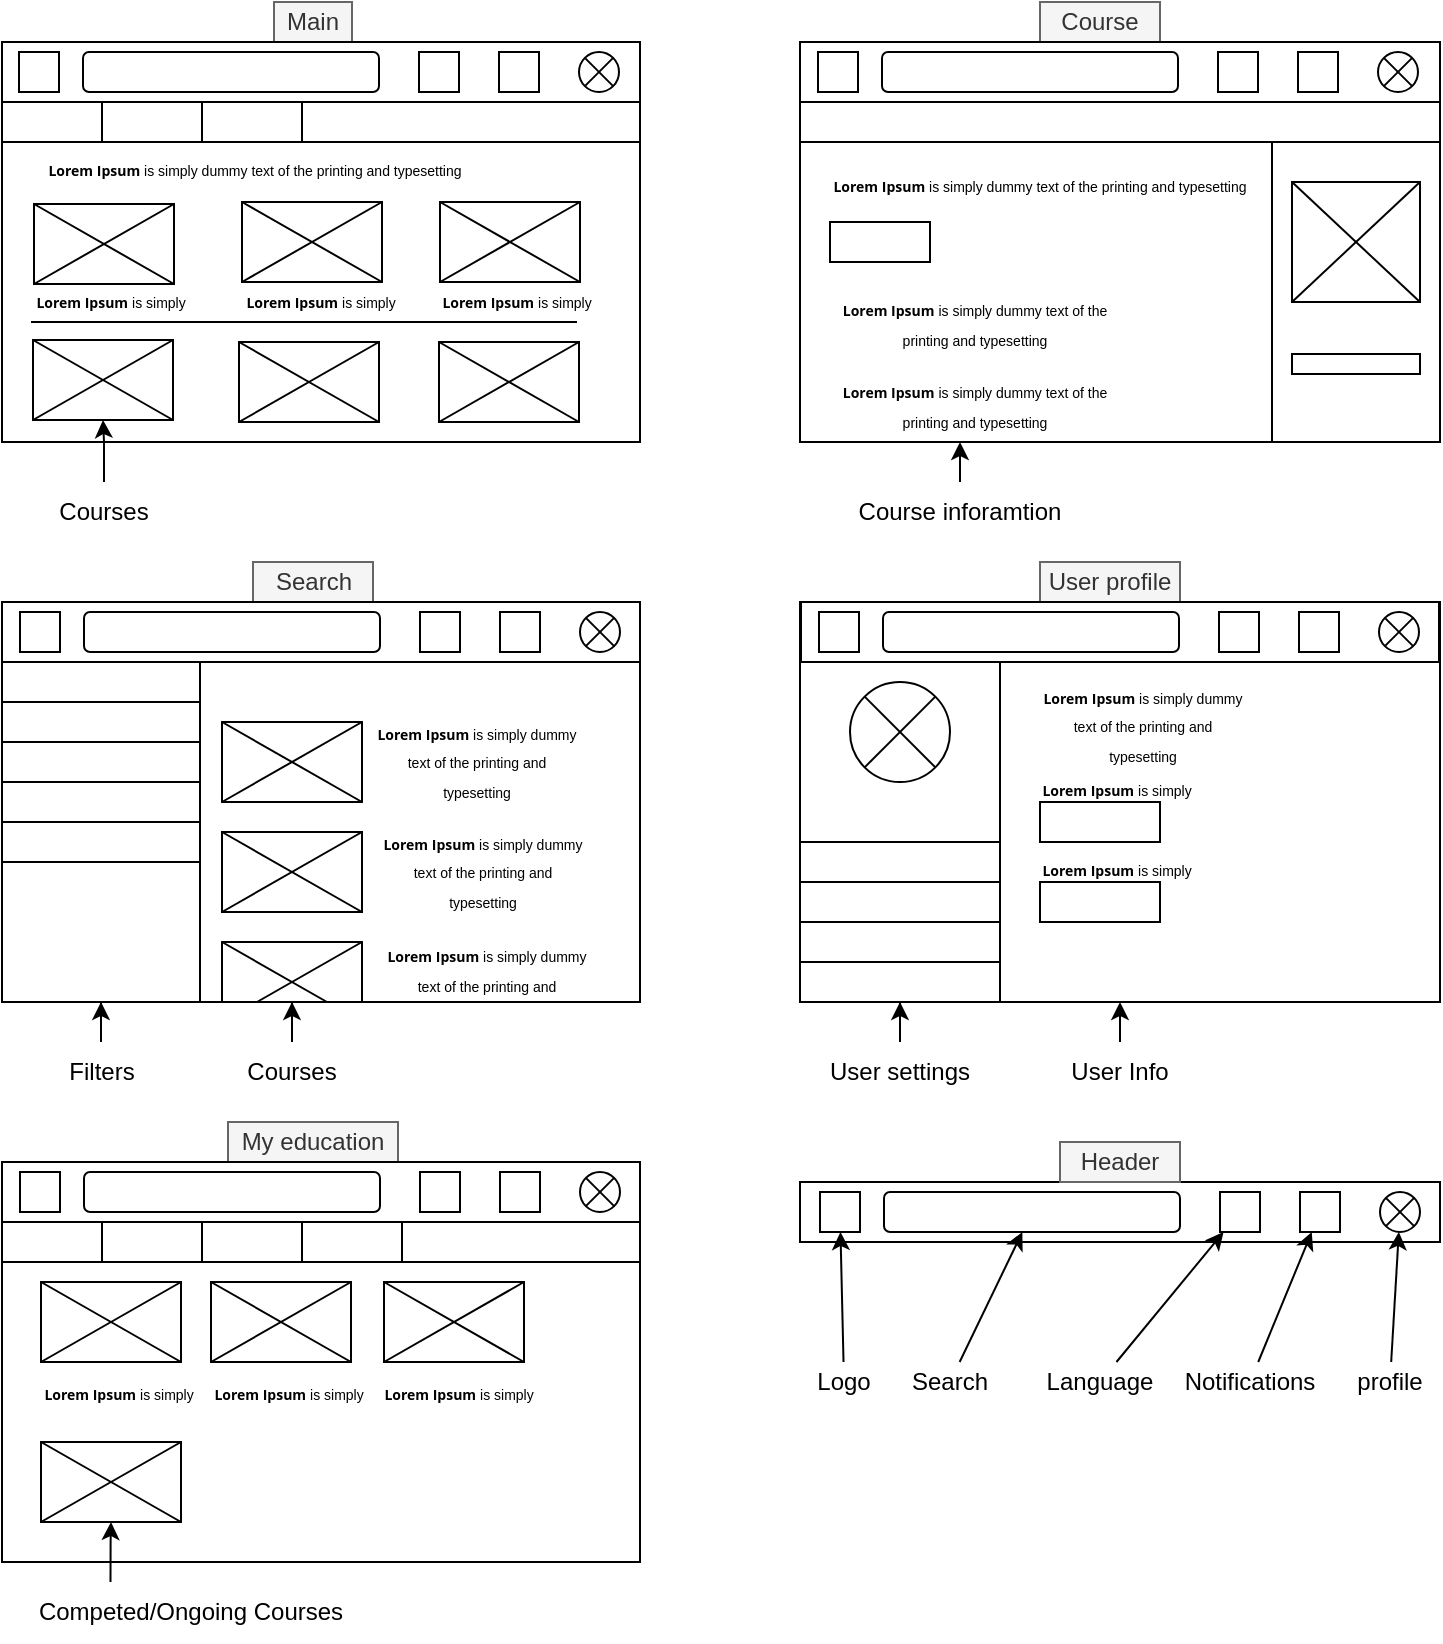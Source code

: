 <mxfile version="23.1.6" type="device">
  <diagram name="Страница — 1" id="CcfzWCn10rCv8w71ZSUx">
    <mxGraphModel dx="724" dy="366" grid="1" gridSize="10" guides="1" tooltips="1" connect="1" arrows="1" fold="1" page="1" pageScale="1" pageWidth="827" pageHeight="1169" math="0" shadow="0">
      <root>
        <mxCell id="0" />
        <mxCell id="1" parent="0" />
        <mxCell id="6pSqtr_-12MOgZffBn_E-2" value="" style="rounded=0;whiteSpace=wrap;html=1;" parent="1" vertex="1">
          <mxGeometry x="41" y="40" width="319" height="200" as="geometry" />
        </mxCell>
        <mxCell id="6pSqtr_-12MOgZffBn_E-4" value="Main" style="text;html=1;align=center;verticalAlign=middle;whiteSpace=wrap;rounded=0;fillColor=#f5f5f5;fontColor=#333333;strokeColor=#666666;" parent="1" vertex="1">
          <mxGeometry x="177" y="20" width="39" height="20" as="geometry" />
        </mxCell>
        <mxCell id="6pSqtr_-12MOgZffBn_E-6" value="" style="rounded=0;whiteSpace=wrap;html=1;" parent="1" vertex="1">
          <mxGeometry x="41" y="70" width="319" height="20" as="geometry" />
        </mxCell>
        <mxCell id="6pSqtr_-12MOgZffBn_E-7" value="" style="rounded=0;whiteSpace=wrap;html=1;" parent="1" vertex="1">
          <mxGeometry x="57" y="121" width="70" height="40" as="geometry" />
        </mxCell>
        <mxCell id="6pSqtr_-12MOgZffBn_E-15" value="" style="endArrow=none;html=1;rounded=0;" parent="1" edge="1">
          <mxGeometry width="50" height="50" relative="1" as="geometry">
            <mxPoint x="55.5" y="180" as="sourcePoint" />
            <mxPoint x="328.5" y="180" as="targetPoint" />
          </mxGeometry>
        </mxCell>
        <mxCell id="6pSqtr_-12MOgZffBn_E-19" value="" style="rounded=0;whiteSpace=wrap;html=1;" parent="1" vertex="1">
          <mxGeometry x="440" y="40" width="320" height="200" as="geometry" />
        </mxCell>
        <mxCell id="6pSqtr_-12MOgZffBn_E-21" value="Course" style="text;html=1;align=center;verticalAlign=middle;whiteSpace=wrap;rounded=0;fillColor=#f5f5f5;fontColor=#333333;strokeColor=#666666;" parent="1" vertex="1">
          <mxGeometry x="560" y="20" width="60" height="20" as="geometry" />
        </mxCell>
        <mxCell id="6pSqtr_-12MOgZffBn_E-22" value="" style="rounded=0;whiteSpace=wrap;html=1;" parent="1" vertex="1">
          <mxGeometry x="440" y="70" width="320" height="20" as="geometry" />
        </mxCell>
        <mxCell id="6pSqtr_-12MOgZffBn_E-28" value="" style="rounded=0;whiteSpace=wrap;html=1;" parent="1" vertex="1">
          <mxGeometry x="676" y="90" width="84" height="150" as="geometry" />
        </mxCell>
        <mxCell id="6pSqtr_-12MOgZffBn_E-32" value="" style="rounded=0;whiteSpace=wrap;html=1;" parent="1" vertex="1">
          <mxGeometry x="686" y="110" width="64" height="60" as="geometry" />
        </mxCell>
        <mxCell id="6pSqtr_-12MOgZffBn_E-33" value="" style="rounded=0;whiteSpace=wrap;html=1;" parent="1" vertex="1">
          <mxGeometry x="686" y="196" width="64" height="10" as="geometry" />
        </mxCell>
        <mxCell id="6pSqtr_-12MOgZffBn_E-37" value="" style="rounded=0;whiteSpace=wrap;html=1;" parent="1" vertex="1">
          <mxGeometry x="455" y="130" width="50" height="20" as="geometry" />
        </mxCell>
        <mxCell id="6pSqtr_-12MOgZffBn_E-39" value="" style="rounded=0;whiteSpace=wrap;html=1;" parent="1" vertex="1">
          <mxGeometry x="41" y="320" width="319" height="200" as="geometry" />
        </mxCell>
        <mxCell id="6pSqtr_-12MOgZffBn_E-41" value="Search" style="text;html=1;align=center;verticalAlign=middle;whiteSpace=wrap;rounded=0;fillColor=#f5f5f5;fontColor=#333333;strokeColor=#666666;" parent="1" vertex="1">
          <mxGeometry x="166.5" y="300" width="60" height="20" as="geometry" />
        </mxCell>
        <mxCell id="6pSqtr_-12MOgZffBn_E-51" value="" style="rounded=0;whiteSpace=wrap;html=1;" parent="1" vertex="1">
          <mxGeometry x="41" y="350" width="99" height="170" as="geometry" />
        </mxCell>
        <mxCell id="6pSqtr_-12MOgZffBn_E-58" value="" style="rounded=0;whiteSpace=wrap;html=1;" parent="1" vertex="1">
          <mxGeometry x="41" y="350" width="99" height="20" as="geometry" />
        </mxCell>
        <mxCell id="6pSqtr_-12MOgZffBn_E-59" value="" style="rounded=0;whiteSpace=wrap;html=1;" parent="1" vertex="1">
          <mxGeometry x="41" y="370" width="99" height="20" as="geometry" />
        </mxCell>
        <mxCell id="6pSqtr_-12MOgZffBn_E-60" value="" style="rounded=0;whiteSpace=wrap;html=1;" parent="1" vertex="1">
          <mxGeometry x="41" y="430" width="99" height="20" as="geometry" />
        </mxCell>
        <mxCell id="6pSqtr_-12MOgZffBn_E-61" value="" style="rounded=0;whiteSpace=wrap;html=1;" parent="1" vertex="1">
          <mxGeometry x="41" y="390" width="99" height="20" as="geometry" />
        </mxCell>
        <mxCell id="6pSqtr_-12MOgZffBn_E-62" value="" style="rounded=0;whiteSpace=wrap;html=1;" parent="1" vertex="1">
          <mxGeometry x="41" y="410" width="99" height="20" as="geometry" />
        </mxCell>
        <mxCell id="6pSqtr_-12MOgZffBn_E-63" value="" style="rounded=0;whiteSpace=wrap;html=1;" parent="1" vertex="1">
          <mxGeometry x="440" y="320" width="320" height="200" as="geometry" />
        </mxCell>
        <mxCell id="6pSqtr_-12MOgZffBn_E-65" value="User profile" style="text;html=1;align=center;verticalAlign=middle;whiteSpace=wrap;rounded=0;fillColor=#f5f5f5;fontColor=#333333;strokeColor=#666666;" parent="1" vertex="1">
          <mxGeometry x="560" y="300" width="70" height="20" as="geometry" />
        </mxCell>
        <mxCell id="6pSqtr_-12MOgZffBn_E-69" value="" style="rounded=0;whiteSpace=wrap;html=1;" parent="1" vertex="1">
          <mxGeometry x="440" y="350" width="100" height="170" as="geometry" />
        </mxCell>
        <mxCell id="6pSqtr_-12MOgZffBn_E-79" value="" style="ellipse;whiteSpace=wrap;html=1;aspect=fixed;" parent="1" vertex="1">
          <mxGeometry x="465" y="360" width="50" height="50" as="geometry" />
        </mxCell>
        <mxCell id="6pSqtr_-12MOgZffBn_E-82" value="" style="rounded=0;whiteSpace=wrap;html=1;" parent="1" vertex="1">
          <mxGeometry x="440" y="460" width="100" height="20" as="geometry" />
        </mxCell>
        <mxCell id="6pSqtr_-12MOgZffBn_E-83" value="" style="rounded=0;whiteSpace=wrap;html=1;" parent="1" vertex="1">
          <mxGeometry x="440" y="440" width="100" height="20" as="geometry" />
        </mxCell>
        <mxCell id="6pSqtr_-12MOgZffBn_E-84" value="" style="rounded=0;whiteSpace=wrap;html=1;" parent="1" vertex="1">
          <mxGeometry x="560" y="420" width="60" height="20" as="geometry" />
        </mxCell>
        <mxCell id="6pSqtr_-12MOgZffBn_E-85" value="" style="rounded=0;whiteSpace=wrap;html=1;" parent="1" vertex="1">
          <mxGeometry x="560" y="460" width="60" height="20" as="geometry" />
        </mxCell>
        <mxCell id="6pSqtr_-12MOgZffBn_E-87" value="" style="rounded=0;whiteSpace=wrap;html=1;" parent="1" vertex="1">
          <mxGeometry x="41" y="600" width="319" height="200" as="geometry" />
        </mxCell>
        <mxCell id="6pSqtr_-12MOgZffBn_E-89" value="My education" style="text;html=1;align=center;verticalAlign=middle;whiteSpace=wrap;rounded=0;fillColor=#f5f5f5;fontColor=#333333;strokeColor=#666666;" parent="1" vertex="1">
          <mxGeometry x="154" y="580" width="85" height="20" as="geometry" />
        </mxCell>
        <mxCell id="6pSqtr_-12MOgZffBn_E-90" value="" style="rounded=0;whiteSpace=wrap;html=1;" parent="1" vertex="1">
          <mxGeometry x="41" y="630" width="319" height="20" as="geometry" />
        </mxCell>
        <mxCell id="6pSqtr_-12MOgZffBn_E-98" value="" style="rounded=0;whiteSpace=wrap;html=1;" parent="1" vertex="1">
          <mxGeometry x="41" y="630" width="50" height="20" as="geometry" />
        </mxCell>
        <mxCell id="6pSqtr_-12MOgZffBn_E-103" value="" style="rounded=0;whiteSpace=wrap;html=1;" parent="1" vertex="1">
          <mxGeometry x="91" y="630" width="50" height="20" as="geometry" />
        </mxCell>
        <mxCell id="6pSqtr_-12MOgZffBn_E-105" value="" style="rounded=0;whiteSpace=wrap;html=1;" parent="1" vertex="1">
          <mxGeometry x="141" y="630" width="50" height="20" as="geometry" />
        </mxCell>
        <mxCell id="6pSqtr_-12MOgZffBn_E-106" value="" style="rounded=0;whiteSpace=wrap;html=1;" parent="1" vertex="1">
          <mxGeometry x="191" y="630" width="50" height="20" as="geometry" />
        </mxCell>
        <mxCell id="6pSqtr_-12MOgZffBn_E-113" value="" style="rounded=0;whiteSpace=wrap;html=1;" parent="1" vertex="1">
          <mxGeometry x="440" y="610" width="320" height="30" as="geometry" />
        </mxCell>
        <mxCell id="6pSqtr_-12MOgZffBn_E-114" value="" style="ellipse;whiteSpace=wrap;html=1;aspect=fixed;" parent="1" vertex="1">
          <mxGeometry x="730" y="615" width="20" height="20" as="geometry" />
        </mxCell>
        <mxCell id="6pSqtr_-12MOgZffBn_E-115" value="" style="rounded=1;whiteSpace=wrap;html=1;" parent="1" vertex="1">
          <mxGeometry x="482" y="615" width="148" height="20" as="geometry" />
        </mxCell>
        <mxCell id="6pSqtr_-12MOgZffBn_E-116" value="Header" style="text;html=1;align=center;verticalAlign=middle;whiteSpace=wrap;rounded=0;fillColor=#f5f5f5;fontColor=#333333;strokeColor=#666666;" parent="1" vertex="1">
          <mxGeometry x="570" y="590" width="60" height="20" as="geometry" />
        </mxCell>
        <mxCell id="6pSqtr_-12MOgZffBn_E-117" value="" style="rounded=0;whiteSpace=wrap;html=1;" parent="1" vertex="1">
          <mxGeometry x="450" y="615" width="20" height="20" as="geometry" />
        </mxCell>
        <mxCell id="6pSqtr_-12MOgZffBn_E-119" value="" style="rounded=0;whiteSpace=wrap;html=1;" parent="1" vertex="1">
          <mxGeometry x="650" y="615" width="20" height="20" as="geometry" />
        </mxCell>
        <mxCell id="6pSqtr_-12MOgZffBn_E-120" value="" style="rounded=0;whiteSpace=wrap;html=1;" parent="1" vertex="1">
          <mxGeometry x="690" y="615" width="20" height="20" as="geometry" />
        </mxCell>
        <mxCell id="6pSqtr_-12MOgZffBn_E-121" value="Logo" style="text;html=1;align=center;verticalAlign=middle;whiteSpace=wrap;rounded=0;" parent="1" vertex="1">
          <mxGeometry x="442" y="700" width="40" height="20" as="geometry" />
        </mxCell>
        <mxCell id="6pSqtr_-12MOgZffBn_E-122" value="Search" style="text;html=1;align=center;verticalAlign=middle;whiteSpace=wrap;rounded=0;" parent="1" vertex="1">
          <mxGeometry x="490" y="700" width="50" height="20" as="geometry" />
        </mxCell>
        <mxCell id="6pSqtr_-12MOgZffBn_E-123" value="Language" style="text;html=1;align=center;verticalAlign=middle;whiteSpace=wrap;rounded=0;" parent="1" vertex="1">
          <mxGeometry x="555" y="700" width="70" height="20" as="geometry" />
        </mxCell>
        <mxCell id="6pSqtr_-12MOgZffBn_E-124" value="Notifications" style="text;html=1;align=center;verticalAlign=middle;whiteSpace=wrap;rounded=0;" parent="1" vertex="1">
          <mxGeometry x="630" y="700" width="70" height="20" as="geometry" />
        </mxCell>
        <mxCell id="6pSqtr_-12MOgZffBn_E-125" value="profile" style="text;html=1;align=center;verticalAlign=middle;whiteSpace=wrap;rounded=0;" parent="1" vertex="1">
          <mxGeometry x="710" y="700" width="50" height="20" as="geometry" />
        </mxCell>
        <mxCell id="6pSqtr_-12MOgZffBn_E-126" value="" style="endArrow=classic;html=1;rounded=0;" parent="1" source="6pSqtr_-12MOgZffBn_E-121" target="6pSqtr_-12MOgZffBn_E-117" edge="1">
          <mxGeometry width="50" height="50" relative="1" as="geometry">
            <mxPoint x="530" y="640" as="sourcePoint" />
            <mxPoint x="580" y="590" as="targetPoint" />
          </mxGeometry>
        </mxCell>
        <mxCell id="6pSqtr_-12MOgZffBn_E-127" value="" style="endArrow=classic;html=1;rounded=0;" parent="1" source="6pSqtr_-12MOgZffBn_E-122" target="6pSqtr_-12MOgZffBn_E-115" edge="1">
          <mxGeometry width="50" height="50" relative="1" as="geometry">
            <mxPoint x="479" y="710" as="sourcePoint" />
            <mxPoint x="476" y="645" as="targetPoint" />
          </mxGeometry>
        </mxCell>
        <mxCell id="6pSqtr_-12MOgZffBn_E-128" value="" style="endArrow=classic;html=1;rounded=0;" parent="1" source="6pSqtr_-12MOgZffBn_E-123" target="6pSqtr_-12MOgZffBn_E-119" edge="1">
          <mxGeometry width="50" height="50" relative="1" as="geometry">
            <mxPoint x="489" y="720" as="sourcePoint" />
            <mxPoint x="486" y="655" as="targetPoint" />
          </mxGeometry>
        </mxCell>
        <mxCell id="6pSqtr_-12MOgZffBn_E-129" value="" style="endArrow=classic;html=1;rounded=0;" parent="1" source="6pSqtr_-12MOgZffBn_E-124" target="6pSqtr_-12MOgZffBn_E-120" edge="1">
          <mxGeometry width="50" height="50" relative="1" as="geometry">
            <mxPoint x="499" y="730" as="sourcePoint" />
            <mxPoint x="496" y="665" as="targetPoint" />
          </mxGeometry>
        </mxCell>
        <mxCell id="6pSqtr_-12MOgZffBn_E-130" value="" style="endArrow=classic;html=1;rounded=0;" parent="1" source="6pSqtr_-12MOgZffBn_E-125" target="6pSqtr_-12MOgZffBn_E-114" edge="1">
          <mxGeometry width="50" height="50" relative="1" as="geometry">
            <mxPoint x="509" y="740" as="sourcePoint" />
            <mxPoint x="506" y="675" as="targetPoint" />
          </mxGeometry>
        </mxCell>
        <mxCell id="2qKuB1n0ROQo_fNkdEwh-20" value="&lt;font style=&quot;font-size: 7px;&quot;&gt;&lt;strong style=&quot;margin: 0px; padding: 0px; font-family: &amp;quot;Open Sans&amp;quot;, Arial, sans-serif; text-align: justify; background-color: rgb(255, 255, 255);&quot;&gt;Lorem Ipsum&lt;/strong&gt;&amp;nbsp;is simply dummy text of the printing and typesetting&lt;/font&gt;" style="text;html=1;align=center;verticalAlign=middle;whiteSpace=wrap;rounded=0;" parent="1" vertex="1">
          <mxGeometry x="55.5" y="95" width="223" height="15" as="geometry" />
        </mxCell>
        <mxCell id="2qKuB1n0ROQo_fNkdEwh-21" value="" style="rounded=0;whiteSpace=wrap;html=1;" parent="1" vertex="1">
          <mxGeometry x="41" y="70" width="50" height="20" as="geometry" />
        </mxCell>
        <mxCell id="2qKuB1n0ROQo_fNkdEwh-22" value="" style="rounded=0;whiteSpace=wrap;html=1;" parent="1" vertex="1">
          <mxGeometry x="91" y="70" width="50" height="20" as="geometry" />
        </mxCell>
        <mxCell id="2qKuB1n0ROQo_fNkdEwh-23" value="" style="rounded=0;whiteSpace=wrap;html=1;" parent="1" vertex="1">
          <mxGeometry x="141" y="70" width="50" height="20" as="geometry" />
        </mxCell>
        <mxCell id="2qKuB1n0ROQo_fNkdEwh-24" value="" style="endArrow=none;html=1;rounded=0;exitX=0;exitY=0;exitDx=0;exitDy=0;entryX=1;entryY=1;entryDx=0;entryDy=0;" parent="1" source="6pSqtr_-12MOgZffBn_E-7" target="6pSqtr_-12MOgZffBn_E-7" edge="1">
          <mxGeometry width="50" height="50" relative="1" as="geometry">
            <mxPoint x="300" y="250" as="sourcePoint" />
            <mxPoint x="350" y="200" as="targetPoint" />
          </mxGeometry>
        </mxCell>
        <mxCell id="2qKuB1n0ROQo_fNkdEwh-25" value="" style="endArrow=none;html=1;rounded=0;exitX=0;exitY=1;exitDx=0;exitDy=0;entryX=1;entryY=0;entryDx=0;entryDy=0;" parent="1" source="6pSqtr_-12MOgZffBn_E-7" target="6pSqtr_-12MOgZffBn_E-7" edge="1">
          <mxGeometry width="50" height="50" relative="1" as="geometry">
            <mxPoint x="300" y="250" as="sourcePoint" />
            <mxPoint x="350" y="200" as="targetPoint" />
          </mxGeometry>
        </mxCell>
        <mxCell id="2qKuB1n0ROQo_fNkdEwh-29" value="" style="rounded=0;whiteSpace=wrap;html=1;" parent="1" vertex="1">
          <mxGeometry x="161" y="120" width="70" height="40" as="geometry" />
        </mxCell>
        <mxCell id="2qKuB1n0ROQo_fNkdEwh-30" value="" style="endArrow=none;html=1;rounded=0;exitX=0;exitY=0;exitDx=0;exitDy=0;entryX=1;entryY=1;entryDx=0;entryDy=0;" parent="1" source="2qKuB1n0ROQo_fNkdEwh-29" target="2qKuB1n0ROQo_fNkdEwh-29" edge="1">
          <mxGeometry width="50" height="50" relative="1" as="geometry">
            <mxPoint x="404" y="249" as="sourcePoint" />
            <mxPoint x="454" y="199" as="targetPoint" />
          </mxGeometry>
        </mxCell>
        <mxCell id="2qKuB1n0ROQo_fNkdEwh-31" value="" style="endArrow=none;html=1;rounded=0;exitX=0;exitY=1;exitDx=0;exitDy=0;entryX=1;entryY=0;entryDx=0;entryDy=0;" parent="1" source="2qKuB1n0ROQo_fNkdEwh-29" target="2qKuB1n0ROQo_fNkdEwh-29" edge="1">
          <mxGeometry width="50" height="50" relative="1" as="geometry">
            <mxPoint x="404" y="249" as="sourcePoint" />
            <mxPoint x="454" y="199" as="targetPoint" />
          </mxGeometry>
        </mxCell>
        <mxCell id="2qKuB1n0ROQo_fNkdEwh-32" value="" style="rounded=0;whiteSpace=wrap;html=1;" parent="1" vertex="1">
          <mxGeometry x="260" y="120" width="70" height="40" as="geometry" />
        </mxCell>
        <mxCell id="2qKuB1n0ROQo_fNkdEwh-33" value="" style="endArrow=none;html=1;rounded=0;exitX=0;exitY=0;exitDx=0;exitDy=0;entryX=1;entryY=1;entryDx=0;entryDy=0;" parent="1" source="2qKuB1n0ROQo_fNkdEwh-32" target="2qKuB1n0ROQo_fNkdEwh-32" edge="1">
          <mxGeometry width="50" height="50" relative="1" as="geometry">
            <mxPoint x="503" y="249" as="sourcePoint" />
            <mxPoint x="553" y="199" as="targetPoint" />
          </mxGeometry>
        </mxCell>
        <mxCell id="2qKuB1n0ROQo_fNkdEwh-34" value="" style="endArrow=none;html=1;rounded=0;exitX=0;exitY=1;exitDx=0;exitDy=0;entryX=1;entryY=0;entryDx=0;entryDy=0;" parent="1" source="2qKuB1n0ROQo_fNkdEwh-32" target="2qKuB1n0ROQo_fNkdEwh-32" edge="1">
          <mxGeometry width="50" height="50" relative="1" as="geometry">
            <mxPoint x="503" y="249" as="sourcePoint" />
            <mxPoint x="553" y="199" as="targetPoint" />
          </mxGeometry>
        </mxCell>
        <mxCell id="2qKuB1n0ROQo_fNkdEwh-35" value="" style="rounded=0;whiteSpace=wrap;html=1;" parent="1" vertex="1">
          <mxGeometry x="159.5" y="190" width="70" height="40" as="geometry" />
        </mxCell>
        <mxCell id="2qKuB1n0ROQo_fNkdEwh-36" value="" style="endArrow=none;html=1;rounded=0;exitX=0;exitY=0;exitDx=0;exitDy=0;entryX=1;entryY=1;entryDx=0;entryDy=0;" parent="1" source="2qKuB1n0ROQo_fNkdEwh-35" target="2qKuB1n0ROQo_fNkdEwh-35" edge="1">
          <mxGeometry width="50" height="50" relative="1" as="geometry">
            <mxPoint x="402.5" y="319" as="sourcePoint" />
            <mxPoint x="452.5" y="269" as="targetPoint" />
          </mxGeometry>
        </mxCell>
        <mxCell id="2qKuB1n0ROQo_fNkdEwh-37" value="" style="endArrow=none;html=1;rounded=0;exitX=0;exitY=1;exitDx=0;exitDy=0;entryX=1;entryY=0;entryDx=0;entryDy=0;" parent="1" source="2qKuB1n0ROQo_fNkdEwh-35" target="2qKuB1n0ROQo_fNkdEwh-35" edge="1">
          <mxGeometry width="50" height="50" relative="1" as="geometry">
            <mxPoint x="402.5" y="319" as="sourcePoint" />
            <mxPoint x="452.5" y="269" as="targetPoint" />
          </mxGeometry>
        </mxCell>
        <mxCell id="2qKuB1n0ROQo_fNkdEwh-38" value="" style="rounded=0;whiteSpace=wrap;html=1;" parent="1" vertex="1">
          <mxGeometry x="259.5" y="190" width="70" height="40" as="geometry" />
        </mxCell>
        <mxCell id="2qKuB1n0ROQo_fNkdEwh-39" value="" style="endArrow=none;html=1;rounded=0;exitX=0;exitY=0;exitDx=0;exitDy=0;entryX=1;entryY=1;entryDx=0;entryDy=0;" parent="1" source="2qKuB1n0ROQo_fNkdEwh-38" target="2qKuB1n0ROQo_fNkdEwh-38" edge="1">
          <mxGeometry width="50" height="50" relative="1" as="geometry">
            <mxPoint x="502.5" y="319" as="sourcePoint" />
            <mxPoint x="552.5" y="269" as="targetPoint" />
          </mxGeometry>
        </mxCell>
        <mxCell id="2qKuB1n0ROQo_fNkdEwh-40" value="" style="endArrow=none;html=1;rounded=0;exitX=0;exitY=1;exitDx=0;exitDy=0;entryX=1;entryY=0;entryDx=0;entryDy=0;" parent="1" source="2qKuB1n0ROQo_fNkdEwh-38" target="2qKuB1n0ROQo_fNkdEwh-38" edge="1">
          <mxGeometry width="50" height="50" relative="1" as="geometry">
            <mxPoint x="502.5" y="319" as="sourcePoint" />
            <mxPoint x="552.5" y="269" as="targetPoint" />
          </mxGeometry>
        </mxCell>
        <mxCell id="2qKuB1n0ROQo_fNkdEwh-42" value="" style="rounded=0;whiteSpace=wrap;html=1;" parent="1" vertex="1">
          <mxGeometry x="56.5" y="189" width="70" height="40" as="geometry" />
        </mxCell>
        <mxCell id="2qKuB1n0ROQo_fNkdEwh-43" value="" style="endArrow=none;html=1;rounded=0;exitX=0;exitY=0;exitDx=0;exitDy=0;entryX=1;entryY=1;entryDx=0;entryDy=0;" parent="1" source="2qKuB1n0ROQo_fNkdEwh-42" target="2qKuB1n0ROQo_fNkdEwh-42" edge="1">
          <mxGeometry width="50" height="50" relative="1" as="geometry">
            <mxPoint x="299.5" y="318" as="sourcePoint" />
            <mxPoint x="349.5" y="268" as="targetPoint" />
          </mxGeometry>
        </mxCell>
        <mxCell id="2qKuB1n0ROQo_fNkdEwh-44" value="" style="endArrow=none;html=1;rounded=0;exitX=0;exitY=1;exitDx=0;exitDy=0;entryX=1;entryY=0;entryDx=0;entryDy=0;" parent="1" source="2qKuB1n0ROQo_fNkdEwh-42" target="2qKuB1n0ROQo_fNkdEwh-42" edge="1">
          <mxGeometry width="50" height="50" relative="1" as="geometry">
            <mxPoint x="299.5" y="318" as="sourcePoint" />
            <mxPoint x="349.5" y="268" as="targetPoint" />
          </mxGeometry>
        </mxCell>
        <mxCell id="2qKuB1n0ROQo_fNkdEwh-48" value="" style="rounded=0;whiteSpace=wrap;html=1;" parent="1" vertex="1">
          <mxGeometry x="41" y="320" width="319" height="30" as="geometry" />
        </mxCell>
        <mxCell id="2qKuB1n0ROQo_fNkdEwh-49" value="" style="ellipse;whiteSpace=wrap;html=1;aspect=fixed;" parent="1" vertex="1">
          <mxGeometry x="330" y="325" width="20" height="20" as="geometry" />
        </mxCell>
        <mxCell id="2qKuB1n0ROQo_fNkdEwh-50" value="" style="rounded=1;whiteSpace=wrap;html=1;" parent="1" vertex="1">
          <mxGeometry x="82" y="325" width="148" height="20" as="geometry" />
        </mxCell>
        <mxCell id="2qKuB1n0ROQo_fNkdEwh-51" value="" style="rounded=0;whiteSpace=wrap;html=1;" parent="1" vertex="1">
          <mxGeometry x="50" y="325" width="20" height="20" as="geometry" />
        </mxCell>
        <mxCell id="2qKuB1n0ROQo_fNkdEwh-52" value="" style="rounded=0;whiteSpace=wrap;html=1;" parent="1" vertex="1">
          <mxGeometry x="250" y="325" width="20" height="20" as="geometry" />
        </mxCell>
        <mxCell id="2qKuB1n0ROQo_fNkdEwh-53" value="" style="rounded=0;whiteSpace=wrap;html=1;" parent="1" vertex="1">
          <mxGeometry x="290" y="325" width="20" height="20" as="geometry" />
        </mxCell>
        <mxCell id="2qKuB1n0ROQo_fNkdEwh-79" style="edgeStyle=orthogonalEdgeStyle;rounded=0;orthogonalLoop=1;jettySize=auto;html=1;exitX=0.5;exitY=1;exitDx=0;exitDy=0;" parent="1" source="6pSqtr_-12MOgZffBn_E-82" target="6pSqtr_-12MOgZffBn_E-82" edge="1">
          <mxGeometry relative="1" as="geometry" />
        </mxCell>
        <mxCell id="2qKuB1n0ROQo_fNkdEwh-80" value="" style="rounded=0;whiteSpace=wrap;html=1;" parent="1" vertex="1">
          <mxGeometry x="440" y="480" width="100" height="20" as="geometry" />
        </mxCell>
        <mxCell id="2qKuB1n0ROQo_fNkdEwh-81" value="" style="rounded=0;whiteSpace=wrap;html=1;" parent="1" vertex="1">
          <mxGeometry x="440" y="500" width="100" height="20" as="geometry" />
        </mxCell>
        <mxCell id="2qKuB1n0ROQo_fNkdEwh-82" value="" style="endArrow=none;html=1;rounded=0;entryX=0;entryY=0;entryDx=0;entryDy=0;exitX=1;exitY=1;exitDx=0;exitDy=0;" parent="1" source="6pSqtr_-12MOgZffBn_E-32" target="6pSqtr_-12MOgZffBn_E-32" edge="1">
          <mxGeometry width="50" height="50" relative="1" as="geometry">
            <mxPoint x="320" y="280" as="sourcePoint" />
            <mxPoint x="370" y="230" as="targetPoint" />
          </mxGeometry>
        </mxCell>
        <mxCell id="2qKuB1n0ROQo_fNkdEwh-83" value="" style="endArrow=none;html=1;rounded=0;entryX=1;entryY=0;entryDx=0;entryDy=0;exitX=0;exitY=1;exitDx=0;exitDy=0;" parent="1" source="6pSqtr_-12MOgZffBn_E-32" target="6pSqtr_-12MOgZffBn_E-32" edge="1">
          <mxGeometry width="50" height="50" relative="1" as="geometry">
            <mxPoint x="320" y="280" as="sourcePoint" />
            <mxPoint x="370" y="230" as="targetPoint" />
          </mxGeometry>
        </mxCell>
        <mxCell id="2qKuB1n0ROQo_fNkdEwh-85" value="" style="rounded=0;whiteSpace=wrap;html=1;" parent="1" vertex="1">
          <mxGeometry x="151" y="380" width="70" height="40" as="geometry" />
        </mxCell>
        <mxCell id="2qKuB1n0ROQo_fNkdEwh-86" value="" style="endArrow=none;html=1;rounded=0;exitX=0;exitY=0;exitDx=0;exitDy=0;entryX=1;entryY=1;entryDx=0;entryDy=0;" parent="1" source="2qKuB1n0ROQo_fNkdEwh-85" target="2qKuB1n0ROQo_fNkdEwh-85" edge="1">
          <mxGeometry width="50" height="50" relative="1" as="geometry">
            <mxPoint x="394" y="564" as="sourcePoint" />
            <mxPoint x="444" y="514" as="targetPoint" />
          </mxGeometry>
        </mxCell>
        <mxCell id="2qKuB1n0ROQo_fNkdEwh-87" value="" style="endArrow=none;html=1;rounded=0;exitX=0;exitY=1;exitDx=0;exitDy=0;entryX=1;entryY=0;entryDx=0;entryDy=0;" parent="1" source="2qKuB1n0ROQo_fNkdEwh-85" target="2qKuB1n0ROQo_fNkdEwh-85" edge="1">
          <mxGeometry width="50" height="50" relative="1" as="geometry">
            <mxPoint x="394" y="564" as="sourcePoint" />
            <mxPoint x="444" y="514" as="targetPoint" />
          </mxGeometry>
        </mxCell>
        <mxCell id="2qKuB1n0ROQo_fNkdEwh-89" value="" style="rounded=0;whiteSpace=wrap;html=1;" parent="1" vertex="1">
          <mxGeometry x="151" y="435" width="70" height="40" as="geometry" />
        </mxCell>
        <mxCell id="2qKuB1n0ROQo_fNkdEwh-90" value="" style="endArrow=none;html=1;rounded=0;exitX=0;exitY=0;exitDx=0;exitDy=0;entryX=1;entryY=1;entryDx=0;entryDy=0;" parent="1" source="2qKuB1n0ROQo_fNkdEwh-89" target="2qKuB1n0ROQo_fNkdEwh-89" edge="1">
          <mxGeometry width="50" height="50" relative="1" as="geometry">
            <mxPoint x="394" y="564" as="sourcePoint" />
            <mxPoint x="444" y="514" as="targetPoint" />
          </mxGeometry>
        </mxCell>
        <mxCell id="2qKuB1n0ROQo_fNkdEwh-91" value="" style="endArrow=none;html=1;rounded=0;exitX=0;exitY=1;exitDx=0;exitDy=0;entryX=1;entryY=0;entryDx=0;entryDy=0;" parent="1" source="2qKuB1n0ROQo_fNkdEwh-89" target="2qKuB1n0ROQo_fNkdEwh-89" edge="1">
          <mxGeometry width="50" height="50" relative="1" as="geometry">
            <mxPoint x="394" y="564" as="sourcePoint" />
            <mxPoint x="444" y="514" as="targetPoint" />
          </mxGeometry>
        </mxCell>
        <mxCell id="2qKuB1n0ROQo_fNkdEwh-92" value="" style="rounded=0;whiteSpace=wrap;html=1;" parent="1" vertex="1">
          <mxGeometry x="151" y="490" width="70" height="30" as="geometry" />
        </mxCell>
        <mxCell id="2qKuB1n0ROQo_fNkdEwh-93" value="" style="endArrow=none;html=1;rounded=0;exitX=0;exitY=0;exitDx=0;exitDy=0;entryX=0.75;entryY=1;entryDx=0;entryDy=0;" parent="1" source="2qKuB1n0ROQo_fNkdEwh-92" target="2qKuB1n0ROQo_fNkdEwh-92" edge="1">
          <mxGeometry width="50" height="50" relative="1" as="geometry">
            <mxPoint x="394" y="619" as="sourcePoint" />
            <mxPoint x="210" y="520" as="targetPoint" />
          </mxGeometry>
        </mxCell>
        <mxCell id="2qKuB1n0ROQo_fNkdEwh-94" value="" style="endArrow=none;html=1;rounded=0;exitX=0.25;exitY=1;exitDx=0;exitDy=0;entryX=1;entryY=0;entryDx=0;entryDy=0;" parent="1" source="2qKuB1n0ROQo_fNkdEwh-92" target="2qKuB1n0ROQo_fNkdEwh-92" edge="1">
          <mxGeometry width="50" height="50" relative="1" as="geometry">
            <mxPoint x="394" y="619" as="sourcePoint" />
            <mxPoint x="444" y="569" as="targetPoint" />
          </mxGeometry>
        </mxCell>
        <mxCell id="2qKuB1n0ROQo_fNkdEwh-96" value="&lt;font style=&quot;font-size: 7px;&quot;&gt;&lt;strong style=&quot;margin: 0px; padding: 0px; font-family: &amp;quot;Open Sans&amp;quot;, Arial, sans-serif; text-align: justify; background-color: rgb(255, 255, 255);&quot;&gt;Lorem Ipsum&lt;/strong&gt;&amp;nbsp;is simply dummy text of the printing and typesetting&lt;/font&gt;" style="text;html=1;align=center;verticalAlign=middle;whiteSpace=wrap;rounded=0;" parent="1" vertex="1">
          <mxGeometry x="227" y="380" width="103" height="37.5" as="geometry" />
        </mxCell>
        <mxCell id="2qKuB1n0ROQo_fNkdEwh-97" value="&lt;font style=&quot;font-size: 7px;&quot;&gt;&lt;strong style=&quot;margin: 0px; padding: 0px; font-family: &amp;quot;Open Sans&amp;quot;, Arial, sans-serif; text-align: justify; background-color: rgb(255, 255, 255);&quot;&gt;Lorem Ipsum&lt;/strong&gt;&amp;nbsp;is simply dummy text of the printing and typesetting&lt;/font&gt;" style="text;html=1;align=center;verticalAlign=middle;whiteSpace=wrap;rounded=0;" parent="1" vertex="1">
          <mxGeometry x="230" y="435" width="103" height="37.5" as="geometry" />
        </mxCell>
        <mxCell id="2qKuB1n0ROQo_fNkdEwh-98" value="&lt;font style=&quot;font-size: 7px;&quot;&gt;&lt;strong style=&quot;margin: 0px; padding: 0px; font-family: &amp;quot;Open Sans&amp;quot;, Arial, sans-serif; text-align: justify; background-color: rgb(255, 255, 255);&quot;&gt;Lorem Ipsum&lt;/strong&gt;&amp;nbsp;is simply dummy text of the printing and&lt;/font&gt;" style="text;html=1;align=center;verticalAlign=middle;whiteSpace=wrap;rounded=0;" parent="1" vertex="1">
          <mxGeometry x="232" y="490" width="103" height="25" as="geometry" />
        </mxCell>
        <mxCell id="2qKuB1n0ROQo_fNkdEwh-99" value="&lt;font style=&quot;font-size: 7px;&quot;&gt;&lt;strong style=&quot;margin: 0px; padding: 0px; font-family: &amp;quot;Open Sans&amp;quot;, Arial, sans-serif; text-align: justify; background-color: rgb(255, 255, 255);&quot;&gt;Lorem Ipsum&lt;/strong&gt;&amp;nbsp;is simply dummy text of the printing and typesetting&lt;/font&gt;" style="text;html=1;align=center;verticalAlign=middle;whiteSpace=wrap;rounded=0;" parent="1" vertex="1">
          <mxGeometry x="455" y="92.5" width="210" height="37.5" as="geometry" />
        </mxCell>
        <mxCell id="2qKuB1n0ROQo_fNkdEwh-100" value="&lt;font style=&quot;font-size: 7px;&quot;&gt;&lt;strong style=&quot;margin: 0px; padding: 0px; font-family: &amp;quot;Open Sans&amp;quot;, Arial, sans-serif; text-align: justify; background-color: rgb(255, 255, 255);&quot;&gt;Lorem Ipsum&lt;/strong&gt;&amp;nbsp;is simply dummy text of the printing and typesetting&lt;/font&gt;" style="text;html=1;align=center;verticalAlign=middle;whiteSpace=wrap;rounded=0;" parent="1" vertex="1">
          <mxGeometry x="455" y="161" width="145" height="37.5" as="geometry" />
        </mxCell>
        <mxCell id="2qKuB1n0ROQo_fNkdEwh-102" value="&lt;font style=&quot;font-size: 7px;&quot;&gt;&lt;strong style=&quot;margin: 0px; padding: 0px; font-family: &amp;quot;Open Sans&amp;quot;, Arial, sans-serif; text-align: justify; background-color: rgb(255, 255, 255);&quot;&gt;Lorem Ipsum&lt;/strong&gt;&amp;nbsp;is simply dummy text of the printing and typesetting&lt;/font&gt;" style="text;html=1;align=center;verticalAlign=middle;whiteSpace=wrap;rounded=0;" parent="1" vertex="1">
          <mxGeometry x="455" y="202.5" width="145" height="37.5" as="geometry" />
        </mxCell>
        <mxCell id="2qKuB1n0ROQo_fNkdEwh-104" value="&lt;font style=&quot;font-size: 7px;&quot;&gt;&lt;strong style=&quot;margin: 0px; padding: 0px; font-family: &amp;quot;Open Sans&amp;quot;, Arial, sans-serif; text-align: justify; background-color: rgb(255, 255, 255);&quot;&gt;Lorem Ipsum&lt;/strong&gt;&amp;nbsp;is simply&amp;nbsp;&lt;/font&gt;" style="text;html=1;align=center;verticalAlign=middle;whiteSpace=wrap;rounded=0;" parent="1" vertex="1">
          <mxGeometry x="57" y="161" width="79" height="15" as="geometry" />
        </mxCell>
        <mxCell id="2qKuB1n0ROQo_fNkdEwh-105" value="&lt;font style=&quot;font-size: 7px;&quot;&gt;&lt;strong style=&quot;margin: 0px; padding: 0px; font-family: &amp;quot;Open Sans&amp;quot;, Arial, sans-serif; text-align: justify; background-color: rgb(255, 255, 255);&quot;&gt;Lorem Ipsum&lt;/strong&gt;&amp;nbsp;is simply&amp;nbsp;&lt;/font&gt;" style="text;html=1;align=center;verticalAlign=middle;whiteSpace=wrap;rounded=0;" parent="1" vertex="1">
          <mxGeometry x="162" y="161" width="79" height="15" as="geometry" />
        </mxCell>
        <mxCell id="2qKuB1n0ROQo_fNkdEwh-106" value="&lt;font style=&quot;font-size: 7px;&quot;&gt;&lt;strong style=&quot;margin: 0px; padding: 0px; font-family: &amp;quot;Open Sans&amp;quot;, Arial, sans-serif; text-align: justify; background-color: rgb(255, 255, 255);&quot;&gt;Lorem Ipsum&lt;/strong&gt;&amp;nbsp;is simply&amp;nbsp;&lt;/font&gt;" style="text;html=1;align=center;verticalAlign=middle;whiteSpace=wrap;rounded=0;" parent="1" vertex="1">
          <mxGeometry x="259.5" y="161" width="79" height="15" as="geometry" />
        </mxCell>
        <mxCell id="2qKuB1n0ROQo_fNkdEwh-108" style="edgeStyle=orthogonalEdgeStyle;rounded=0;orthogonalLoop=1;jettySize=auto;html=1;exitX=0.5;exitY=0;exitDx=0;exitDy=0;" parent="1" source="2qKuB1n0ROQo_fNkdEwh-107" target="2qKuB1n0ROQo_fNkdEwh-42" edge="1">
          <mxGeometry relative="1" as="geometry" />
        </mxCell>
        <mxCell id="2qKuB1n0ROQo_fNkdEwh-107" value="Courses" style="text;html=1;align=center;verticalAlign=middle;whiteSpace=wrap;rounded=0;" parent="1" vertex="1">
          <mxGeometry x="62" y="260" width="60" height="30" as="geometry" />
        </mxCell>
        <mxCell id="2qKuB1n0ROQo_fNkdEwh-111" style="edgeStyle=orthogonalEdgeStyle;rounded=0;orthogonalLoop=1;jettySize=auto;html=1;exitX=0.5;exitY=0;exitDx=0;exitDy=0;" parent="1" source="2qKuB1n0ROQo_fNkdEwh-110" target="2qKuB1n0ROQo_fNkdEwh-92" edge="1">
          <mxGeometry relative="1" as="geometry" />
        </mxCell>
        <mxCell id="2qKuB1n0ROQo_fNkdEwh-110" value="Courses" style="text;html=1;align=center;verticalAlign=middle;whiteSpace=wrap;rounded=0;" parent="1" vertex="1">
          <mxGeometry x="156" y="540" width="60" height="30" as="geometry" />
        </mxCell>
        <mxCell id="2qKuB1n0ROQo_fNkdEwh-113" style="edgeStyle=orthogonalEdgeStyle;rounded=0;orthogonalLoop=1;jettySize=auto;html=1;exitX=0.5;exitY=0;exitDx=0;exitDy=0;" parent="1" source="2qKuB1n0ROQo_fNkdEwh-112" target="6pSqtr_-12MOgZffBn_E-51" edge="1">
          <mxGeometry relative="1" as="geometry" />
        </mxCell>
        <mxCell id="2qKuB1n0ROQo_fNkdEwh-112" value="Filters" style="text;html=1;align=center;verticalAlign=middle;whiteSpace=wrap;rounded=0;" parent="1" vertex="1">
          <mxGeometry x="60.5" y="540" width="60" height="30" as="geometry" />
        </mxCell>
        <mxCell id="2qKuB1n0ROQo_fNkdEwh-114" value="" style="endArrow=none;html=1;rounded=0;entryX=0;entryY=0;entryDx=0;entryDy=0;exitX=1;exitY=1;exitDx=0;exitDy=0;" parent="1" source="6pSqtr_-12MOgZffBn_E-79" target="6pSqtr_-12MOgZffBn_E-79" edge="1">
          <mxGeometry width="50" height="50" relative="1" as="geometry">
            <mxPoint x="330" y="410" as="sourcePoint" />
            <mxPoint x="380" y="360" as="targetPoint" />
          </mxGeometry>
        </mxCell>
        <mxCell id="2qKuB1n0ROQo_fNkdEwh-115" value="" style="endArrow=none;html=1;rounded=0;entryX=1;entryY=0;entryDx=0;entryDy=0;exitX=0;exitY=1;exitDx=0;exitDy=0;" parent="1" source="6pSqtr_-12MOgZffBn_E-79" target="6pSqtr_-12MOgZffBn_E-79" edge="1">
          <mxGeometry width="50" height="50" relative="1" as="geometry">
            <mxPoint x="330" y="410" as="sourcePoint" />
            <mxPoint x="380" y="360" as="targetPoint" />
          </mxGeometry>
        </mxCell>
        <mxCell id="2qKuB1n0ROQo_fNkdEwh-116" value="" style="endArrow=none;html=1;rounded=0;entryX=1;entryY=0;entryDx=0;entryDy=0;exitX=0;exitY=1;exitDx=0;exitDy=0;" parent="1" source="2qKuB1n0ROQo_fNkdEwh-49" target="2qKuB1n0ROQo_fNkdEwh-49" edge="1">
          <mxGeometry width="50" height="50" relative="1" as="geometry">
            <mxPoint x="330" y="410" as="sourcePoint" />
            <mxPoint x="380" y="360" as="targetPoint" />
          </mxGeometry>
        </mxCell>
        <mxCell id="2qKuB1n0ROQo_fNkdEwh-117" value="" style="endArrow=none;html=1;rounded=0;entryX=0;entryY=0;entryDx=0;entryDy=0;exitX=1;exitY=1;exitDx=0;exitDy=0;" parent="1" source="2qKuB1n0ROQo_fNkdEwh-49" target="2qKuB1n0ROQo_fNkdEwh-49" edge="1">
          <mxGeometry width="50" height="50" relative="1" as="geometry">
            <mxPoint x="330" y="410" as="sourcePoint" />
            <mxPoint x="380" y="360" as="targetPoint" />
          </mxGeometry>
        </mxCell>
        <mxCell id="2qKuB1n0ROQo_fNkdEwh-122" value="" style="rounded=0;whiteSpace=wrap;html=1;" parent="1" vertex="1">
          <mxGeometry x="440.5" y="320" width="319" height="30" as="geometry" />
        </mxCell>
        <mxCell id="2qKuB1n0ROQo_fNkdEwh-123" value="" style="ellipse;whiteSpace=wrap;html=1;aspect=fixed;" parent="1" vertex="1">
          <mxGeometry x="729.5" y="325" width="20" height="20" as="geometry" />
        </mxCell>
        <mxCell id="2qKuB1n0ROQo_fNkdEwh-124" value="" style="rounded=1;whiteSpace=wrap;html=1;" parent="1" vertex="1">
          <mxGeometry x="481.5" y="325" width="148" height="20" as="geometry" />
        </mxCell>
        <mxCell id="2qKuB1n0ROQo_fNkdEwh-125" value="" style="rounded=0;whiteSpace=wrap;html=1;" parent="1" vertex="1">
          <mxGeometry x="449.5" y="325" width="20" height="20" as="geometry" />
        </mxCell>
        <mxCell id="2qKuB1n0ROQo_fNkdEwh-126" value="" style="rounded=0;whiteSpace=wrap;html=1;" parent="1" vertex="1">
          <mxGeometry x="649.5" y="325" width="20" height="20" as="geometry" />
        </mxCell>
        <mxCell id="2qKuB1n0ROQo_fNkdEwh-127" value="" style="rounded=0;whiteSpace=wrap;html=1;" parent="1" vertex="1">
          <mxGeometry x="689.5" y="325" width="20" height="20" as="geometry" />
        </mxCell>
        <mxCell id="2qKuB1n0ROQo_fNkdEwh-128" value="" style="endArrow=none;html=1;rounded=0;entryX=1;entryY=0;entryDx=0;entryDy=0;exitX=0;exitY=1;exitDx=0;exitDy=0;" parent="1" source="2qKuB1n0ROQo_fNkdEwh-123" target="2qKuB1n0ROQo_fNkdEwh-123" edge="1">
          <mxGeometry width="50" height="50" relative="1" as="geometry">
            <mxPoint x="729.5" y="410" as="sourcePoint" />
            <mxPoint x="779.5" y="360" as="targetPoint" />
          </mxGeometry>
        </mxCell>
        <mxCell id="2qKuB1n0ROQo_fNkdEwh-129" value="" style="endArrow=none;html=1;rounded=0;entryX=0;entryY=0;entryDx=0;entryDy=0;exitX=1;exitY=1;exitDx=0;exitDy=0;" parent="1" source="2qKuB1n0ROQo_fNkdEwh-123" target="2qKuB1n0ROQo_fNkdEwh-123" edge="1">
          <mxGeometry width="50" height="50" relative="1" as="geometry">
            <mxPoint x="729.5" y="410" as="sourcePoint" />
            <mxPoint x="779.5" y="360" as="targetPoint" />
          </mxGeometry>
        </mxCell>
        <mxCell id="2qKuB1n0ROQo_fNkdEwh-130" value="" style="rounded=0;whiteSpace=wrap;html=1;" parent="1" vertex="1">
          <mxGeometry x="440" y="40" width="320" height="30" as="geometry" />
        </mxCell>
        <mxCell id="2qKuB1n0ROQo_fNkdEwh-131" value="" style="ellipse;whiteSpace=wrap;html=1;aspect=fixed;" parent="1" vertex="1">
          <mxGeometry x="729" y="45" width="20" height="20" as="geometry" />
        </mxCell>
        <mxCell id="2qKuB1n0ROQo_fNkdEwh-132" value="" style="rounded=1;whiteSpace=wrap;html=1;" parent="1" vertex="1">
          <mxGeometry x="481" y="45" width="148" height="20" as="geometry" />
        </mxCell>
        <mxCell id="2qKuB1n0ROQo_fNkdEwh-133" value="" style="rounded=0;whiteSpace=wrap;html=1;" parent="1" vertex="1">
          <mxGeometry x="449" y="45" width="20" height="20" as="geometry" />
        </mxCell>
        <mxCell id="2qKuB1n0ROQo_fNkdEwh-134" value="" style="rounded=0;whiteSpace=wrap;html=1;" parent="1" vertex="1">
          <mxGeometry x="649" y="45" width="20" height="20" as="geometry" />
        </mxCell>
        <mxCell id="2qKuB1n0ROQo_fNkdEwh-135" value="" style="rounded=0;whiteSpace=wrap;html=1;" parent="1" vertex="1">
          <mxGeometry x="689" y="45" width="20" height="20" as="geometry" />
        </mxCell>
        <mxCell id="2qKuB1n0ROQo_fNkdEwh-136" value="" style="endArrow=none;html=1;rounded=0;entryX=1;entryY=0;entryDx=0;entryDy=0;exitX=0;exitY=1;exitDx=0;exitDy=0;" parent="1" source="2qKuB1n0ROQo_fNkdEwh-131" target="2qKuB1n0ROQo_fNkdEwh-131" edge="1">
          <mxGeometry width="50" height="50" relative="1" as="geometry">
            <mxPoint x="729" y="130" as="sourcePoint" />
            <mxPoint x="779" y="80" as="targetPoint" />
          </mxGeometry>
        </mxCell>
        <mxCell id="2qKuB1n0ROQo_fNkdEwh-137" value="" style="endArrow=none;html=1;rounded=0;entryX=0;entryY=0;entryDx=0;entryDy=0;exitX=1;exitY=1;exitDx=0;exitDy=0;" parent="1" source="2qKuB1n0ROQo_fNkdEwh-131" target="2qKuB1n0ROQo_fNkdEwh-131" edge="1">
          <mxGeometry width="50" height="50" relative="1" as="geometry">
            <mxPoint x="729" y="130" as="sourcePoint" />
            <mxPoint x="779" y="80" as="targetPoint" />
          </mxGeometry>
        </mxCell>
        <mxCell id="2qKuB1n0ROQo_fNkdEwh-138" value="" style="rounded=0;whiteSpace=wrap;html=1;" parent="1" vertex="1">
          <mxGeometry x="41" y="40" width="319" height="30" as="geometry" />
        </mxCell>
        <mxCell id="2qKuB1n0ROQo_fNkdEwh-139" value="" style="ellipse;whiteSpace=wrap;html=1;aspect=fixed;" parent="1" vertex="1">
          <mxGeometry x="329.5" y="45" width="20" height="20" as="geometry" />
        </mxCell>
        <mxCell id="2qKuB1n0ROQo_fNkdEwh-140" value="" style="rounded=1;whiteSpace=wrap;html=1;" parent="1" vertex="1">
          <mxGeometry x="81.5" y="45" width="148" height="20" as="geometry" />
        </mxCell>
        <mxCell id="2qKuB1n0ROQo_fNkdEwh-141" value="" style="rounded=0;whiteSpace=wrap;html=1;" parent="1" vertex="1">
          <mxGeometry x="49.5" y="45" width="20" height="20" as="geometry" />
        </mxCell>
        <mxCell id="2qKuB1n0ROQo_fNkdEwh-142" value="" style="rounded=0;whiteSpace=wrap;html=1;" parent="1" vertex="1">
          <mxGeometry x="249.5" y="45" width="20" height="20" as="geometry" />
        </mxCell>
        <mxCell id="2qKuB1n0ROQo_fNkdEwh-143" value="" style="rounded=0;whiteSpace=wrap;html=1;" parent="1" vertex="1">
          <mxGeometry x="289.5" y="45" width="20" height="20" as="geometry" />
        </mxCell>
        <mxCell id="2qKuB1n0ROQo_fNkdEwh-144" value="" style="endArrow=none;html=1;rounded=0;entryX=1;entryY=0;entryDx=0;entryDy=0;exitX=0;exitY=1;exitDx=0;exitDy=0;" parent="1" source="2qKuB1n0ROQo_fNkdEwh-139" target="2qKuB1n0ROQo_fNkdEwh-139" edge="1">
          <mxGeometry width="50" height="50" relative="1" as="geometry">
            <mxPoint x="329.5" y="130" as="sourcePoint" />
            <mxPoint x="379.5" y="80" as="targetPoint" />
          </mxGeometry>
        </mxCell>
        <mxCell id="2qKuB1n0ROQo_fNkdEwh-145" value="" style="endArrow=none;html=1;rounded=0;entryX=0;entryY=0;entryDx=0;entryDy=0;exitX=1;exitY=1;exitDx=0;exitDy=0;" parent="1" source="2qKuB1n0ROQo_fNkdEwh-139" target="2qKuB1n0ROQo_fNkdEwh-139" edge="1">
          <mxGeometry width="50" height="50" relative="1" as="geometry">
            <mxPoint x="329.5" y="130" as="sourcePoint" />
            <mxPoint x="379.5" y="80" as="targetPoint" />
          </mxGeometry>
        </mxCell>
        <mxCell id="2qKuB1n0ROQo_fNkdEwh-146" value="" style="rounded=0;whiteSpace=wrap;html=1;" parent="1" vertex="1">
          <mxGeometry x="41" y="600" width="319" height="30" as="geometry" />
        </mxCell>
        <mxCell id="2qKuB1n0ROQo_fNkdEwh-147" value="" style="ellipse;whiteSpace=wrap;html=1;aspect=fixed;" parent="1" vertex="1">
          <mxGeometry x="330" y="605" width="20" height="20" as="geometry" />
        </mxCell>
        <mxCell id="2qKuB1n0ROQo_fNkdEwh-148" value="" style="rounded=1;whiteSpace=wrap;html=1;" parent="1" vertex="1">
          <mxGeometry x="82" y="605" width="148" height="20" as="geometry" />
        </mxCell>
        <mxCell id="2qKuB1n0ROQo_fNkdEwh-149" value="" style="rounded=0;whiteSpace=wrap;html=1;" parent="1" vertex="1">
          <mxGeometry x="50" y="605" width="20" height="20" as="geometry" />
        </mxCell>
        <mxCell id="2qKuB1n0ROQo_fNkdEwh-150" value="" style="rounded=0;whiteSpace=wrap;html=1;" parent="1" vertex="1">
          <mxGeometry x="250" y="605" width="20" height="20" as="geometry" />
        </mxCell>
        <mxCell id="2qKuB1n0ROQo_fNkdEwh-151" value="" style="rounded=0;whiteSpace=wrap;html=1;" parent="1" vertex="1">
          <mxGeometry x="290" y="605" width="20" height="20" as="geometry" />
        </mxCell>
        <mxCell id="2qKuB1n0ROQo_fNkdEwh-152" value="" style="endArrow=none;html=1;rounded=0;entryX=1;entryY=0;entryDx=0;entryDy=0;exitX=0;exitY=1;exitDx=0;exitDy=0;" parent="1" source="2qKuB1n0ROQo_fNkdEwh-147" target="2qKuB1n0ROQo_fNkdEwh-147" edge="1">
          <mxGeometry width="50" height="50" relative="1" as="geometry">
            <mxPoint x="330" y="690" as="sourcePoint" />
            <mxPoint x="380" y="640" as="targetPoint" />
          </mxGeometry>
        </mxCell>
        <mxCell id="2qKuB1n0ROQo_fNkdEwh-153" value="" style="endArrow=none;html=1;rounded=0;entryX=0;entryY=0;entryDx=0;entryDy=0;exitX=1;exitY=1;exitDx=0;exitDy=0;" parent="1" source="2qKuB1n0ROQo_fNkdEwh-147" target="2qKuB1n0ROQo_fNkdEwh-147" edge="1">
          <mxGeometry width="50" height="50" relative="1" as="geometry">
            <mxPoint x="330" y="690" as="sourcePoint" />
            <mxPoint x="380" y="640" as="targetPoint" />
          </mxGeometry>
        </mxCell>
        <mxCell id="2qKuB1n0ROQo_fNkdEwh-154" value="" style="endArrow=none;html=1;rounded=0;entryX=0;entryY=0;entryDx=0;entryDy=0;exitX=1;exitY=1;exitDx=0;exitDy=0;" parent="1" source="6pSqtr_-12MOgZffBn_E-114" target="6pSqtr_-12MOgZffBn_E-114" edge="1">
          <mxGeometry width="50" height="50" relative="1" as="geometry">
            <mxPoint x="340" y="590" as="sourcePoint" />
            <mxPoint x="390" y="540" as="targetPoint" />
          </mxGeometry>
        </mxCell>
        <mxCell id="2qKuB1n0ROQo_fNkdEwh-155" value="" style="endArrow=none;html=1;rounded=0;exitX=0;exitY=1;exitDx=0;exitDy=0;entryX=1;entryY=0;entryDx=0;entryDy=0;" parent="1" source="6pSqtr_-12MOgZffBn_E-114" target="6pSqtr_-12MOgZffBn_E-114" edge="1">
          <mxGeometry width="50" height="50" relative="1" as="geometry">
            <mxPoint x="340" y="590" as="sourcePoint" />
            <mxPoint x="390" y="540" as="targetPoint" />
          </mxGeometry>
        </mxCell>
        <mxCell id="2qKuB1n0ROQo_fNkdEwh-156" value="" style="rounded=0;whiteSpace=wrap;html=1;" parent="1" vertex="1">
          <mxGeometry x="145.5" y="660" width="70" height="40" as="geometry" />
        </mxCell>
        <mxCell id="2qKuB1n0ROQo_fNkdEwh-157" value="" style="endArrow=none;html=1;rounded=0;exitX=0;exitY=0;exitDx=0;exitDy=0;entryX=1;entryY=1;entryDx=0;entryDy=0;" parent="1" source="2qKuB1n0ROQo_fNkdEwh-156" target="2qKuB1n0ROQo_fNkdEwh-156" edge="1">
          <mxGeometry width="50" height="50" relative="1" as="geometry">
            <mxPoint x="388.5" y="789" as="sourcePoint" />
            <mxPoint x="438.5" y="739" as="targetPoint" />
          </mxGeometry>
        </mxCell>
        <mxCell id="2qKuB1n0ROQo_fNkdEwh-158" value="" style="endArrow=none;html=1;rounded=0;exitX=0;exitY=1;exitDx=0;exitDy=0;entryX=1;entryY=0;entryDx=0;entryDy=0;" parent="1" source="2qKuB1n0ROQo_fNkdEwh-156" target="2qKuB1n0ROQo_fNkdEwh-156" edge="1">
          <mxGeometry width="50" height="50" relative="1" as="geometry">
            <mxPoint x="388.5" y="789" as="sourcePoint" />
            <mxPoint x="438.5" y="739" as="targetPoint" />
          </mxGeometry>
        </mxCell>
        <mxCell id="2qKuB1n0ROQo_fNkdEwh-159" value="" style="rounded=0;whiteSpace=wrap;html=1;" parent="1" vertex="1">
          <mxGeometry x="232" y="660" width="70" height="40" as="geometry" />
        </mxCell>
        <mxCell id="2qKuB1n0ROQo_fNkdEwh-160" value="" style="endArrow=none;html=1;rounded=0;exitX=0;exitY=0;exitDx=0;exitDy=0;entryX=1;entryY=1;entryDx=0;entryDy=0;" parent="1" source="2qKuB1n0ROQo_fNkdEwh-159" target="2qKuB1n0ROQo_fNkdEwh-159" edge="1">
          <mxGeometry width="50" height="50" relative="1" as="geometry">
            <mxPoint x="475" y="789" as="sourcePoint" />
            <mxPoint x="525" y="739" as="targetPoint" />
          </mxGeometry>
        </mxCell>
        <mxCell id="2qKuB1n0ROQo_fNkdEwh-161" value="" style="endArrow=none;html=1;rounded=0;exitX=0;exitY=1;exitDx=0;exitDy=0;entryX=1;entryY=0;entryDx=0;entryDy=0;" parent="1" source="2qKuB1n0ROQo_fNkdEwh-159" target="2qKuB1n0ROQo_fNkdEwh-159" edge="1">
          <mxGeometry width="50" height="50" relative="1" as="geometry">
            <mxPoint x="475" y="789" as="sourcePoint" />
            <mxPoint x="525" y="739" as="targetPoint" />
          </mxGeometry>
        </mxCell>
        <mxCell id="2qKuB1n0ROQo_fNkdEwh-162" value="" style="rounded=0;whiteSpace=wrap;html=1;" parent="1" vertex="1">
          <mxGeometry x="60.5" y="660" width="70" height="40" as="geometry" />
        </mxCell>
        <mxCell id="2qKuB1n0ROQo_fNkdEwh-163" value="" style="endArrow=none;html=1;rounded=0;exitX=0;exitY=0;exitDx=0;exitDy=0;entryX=1;entryY=1;entryDx=0;entryDy=0;" parent="1" source="2qKuB1n0ROQo_fNkdEwh-162" target="2qKuB1n0ROQo_fNkdEwh-162" edge="1">
          <mxGeometry width="50" height="50" relative="1" as="geometry">
            <mxPoint x="303.5" y="789" as="sourcePoint" />
            <mxPoint x="353.5" y="739" as="targetPoint" />
          </mxGeometry>
        </mxCell>
        <mxCell id="2qKuB1n0ROQo_fNkdEwh-164" value="" style="endArrow=none;html=1;rounded=0;exitX=0;exitY=1;exitDx=0;exitDy=0;entryX=1;entryY=0;entryDx=0;entryDy=0;" parent="1" source="2qKuB1n0ROQo_fNkdEwh-162" target="2qKuB1n0ROQo_fNkdEwh-162" edge="1">
          <mxGeometry width="50" height="50" relative="1" as="geometry">
            <mxPoint x="303.5" y="789" as="sourcePoint" />
            <mxPoint x="353.5" y="739" as="targetPoint" />
          </mxGeometry>
        </mxCell>
        <mxCell id="2qKuB1n0ROQo_fNkdEwh-165" value="" style="rounded=0;whiteSpace=wrap;html=1;" parent="1" vertex="1">
          <mxGeometry x="60.5" y="740" width="70" height="40" as="geometry" />
        </mxCell>
        <mxCell id="2qKuB1n0ROQo_fNkdEwh-166" value="" style="endArrow=none;html=1;rounded=0;exitX=0;exitY=0;exitDx=0;exitDy=0;entryX=1;entryY=1;entryDx=0;entryDy=0;" parent="1" source="2qKuB1n0ROQo_fNkdEwh-165" target="2qKuB1n0ROQo_fNkdEwh-165" edge="1">
          <mxGeometry width="50" height="50" relative="1" as="geometry">
            <mxPoint x="303.5" y="869" as="sourcePoint" />
            <mxPoint x="353.5" y="819" as="targetPoint" />
          </mxGeometry>
        </mxCell>
        <mxCell id="2qKuB1n0ROQo_fNkdEwh-167" value="" style="endArrow=none;html=1;rounded=0;exitX=0;exitY=1;exitDx=0;exitDy=0;entryX=1;entryY=0;entryDx=0;entryDy=0;" parent="1" source="2qKuB1n0ROQo_fNkdEwh-165" target="2qKuB1n0ROQo_fNkdEwh-165" edge="1">
          <mxGeometry width="50" height="50" relative="1" as="geometry">
            <mxPoint x="303.5" y="869" as="sourcePoint" />
            <mxPoint x="353.5" y="819" as="targetPoint" />
          </mxGeometry>
        </mxCell>
        <mxCell id="2qKuB1n0ROQo_fNkdEwh-169" style="edgeStyle=orthogonalEdgeStyle;rounded=0;orthogonalLoop=1;jettySize=auto;html=1;exitX=0.5;exitY=0;exitDx=0;exitDy=0;entryX=0.25;entryY=1;entryDx=0;entryDy=0;" parent="1" source="2qKuB1n0ROQo_fNkdEwh-168" target="6pSqtr_-12MOgZffBn_E-19" edge="1">
          <mxGeometry relative="1" as="geometry" />
        </mxCell>
        <mxCell id="2qKuB1n0ROQo_fNkdEwh-168" value="Course inforamtion" style="text;html=1;align=center;verticalAlign=middle;whiteSpace=wrap;rounded=0;" parent="1" vertex="1">
          <mxGeometry x="465" y="260" width="110" height="30" as="geometry" />
        </mxCell>
        <mxCell id="2qKuB1n0ROQo_fNkdEwh-171" style="edgeStyle=orthogonalEdgeStyle;rounded=0;orthogonalLoop=1;jettySize=auto;html=1;exitX=0.5;exitY=0;exitDx=0;exitDy=0;entryX=0.5;entryY=1;entryDx=0;entryDy=0;" parent="1" source="2qKuB1n0ROQo_fNkdEwh-170" target="6pSqtr_-12MOgZffBn_E-63" edge="1">
          <mxGeometry relative="1" as="geometry" />
        </mxCell>
        <mxCell id="2qKuB1n0ROQo_fNkdEwh-170" value="User Info" style="text;html=1;align=center;verticalAlign=middle;whiteSpace=wrap;rounded=0;" parent="1" vertex="1">
          <mxGeometry x="545" y="540" width="110" height="30" as="geometry" />
        </mxCell>
        <mxCell id="2qKuB1n0ROQo_fNkdEwh-173" style="edgeStyle=orthogonalEdgeStyle;rounded=0;orthogonalLoop=1;jettySize=auto;html=1;exitX=0.5;exitY=0;exitDx=0;exitDy=0;" parent="1" source="2qKuB1n0ROQo_fNkdEwh-172" target="2qKuB1n0ROQo_fNkdEwh-81" edge="1">
          <mxGeometry relative="1" as="geometry" />
        </mxCell>
        <mxCell id="2qKuB1n0ROQo_fNkdEwh-172" value="User settings" style="text;html=1;align=center;verticalAlign=middle;whiteSpace=wrap;rounded=0;" parent="1" vertex="1">
          <mxGeometry x="435" y="540" width="110" height="30" as="geometry" />
        </mxCell>
        <mxCell id="NX-NXFU05mC4q8qrD81h-1" style="edgeStyle=orthogonalEdgeStyle;rounded=0;orthogonalLoop=1;jettySize=auto;html=1;exitX=0.25;exitY=0;exitDx=0;exitDy=0;" edge="1" parent="1" source="2qKuB1n0ROQo_fNkdEwh-174" target="2qKuB1n0ROQo_fNkdEwh-165">
          <mxGeometry relative="1" as="geometry" />
        </mxCell>
        <mxCell id="2qKuB1n0ROQo_fNkdEwh-174" value="Competed/Ongoing Courses" style="text;html=1;align=center;verticalAlign=middle;whiteSpace=wrap;rounded=0;" parent="1" vertex="1">
          <mxGeometry x="55.5" y="810" width="159" height="30" as="geometry" />
        </mxCell>
        <mxCell id="2qKuB1n0ROQo_fNkdEwh-176" value="&lt;font style=&quot;font-size: 7px;&quot;&gt;&lt;strong style=&quot;margin: 0px; padding: 0px; font-family: &amp;quot;Open Sans&amp;quot;, Arial, sans-serif; text-align: justify; background-color: rgb(255, 255, 255);&quot;&gt;Lorem Ipsum&lt;/strong&gt;&amp;nbsp;is simply dummy text of the printing and typesetting&lt;/font&gt;" style="text;html=1;align=center;verticalAlign=middle;whiteSpace=wrap;rounded=0;" parent="1" vertex="1">
          <mxGeometry x="560" y="362.5" width="103" height="37.5" as="geometry" />
        </mxCell>
        <mxCell id="2qKuB1n0ROQo_fNkdEwh-177" value="&lt;font style=&quot;font-size: 7px;&quot;&gt;&lt;strong style=&quot;margin: 0px; padding: 0px; font-family: &amp;quot;Open Sans&amp;quot;, Arial, sans-serif; text-align: justify; background-color: rgb(255, 255, 255);&quot;&gt;Lorem Ipsum&lt;/strong&gt;&amp;nbsp;is simply&amp;nbsp;&lt;/font&gt;" style="text;html=1;align=center;verticalAlign=middle;whiteSpace=wrap;rounded=0;" parent="1" vertex="1">
          <mxGeometry x="560" y="405" width="79" height="15" as="geometry" />
        </mxCell>
        <mxCell id="2qKuB1n0ROQo_fNkdEwh-178" value="&lt;font style=&quot;font-size: 7px;&quot;&gt;&lt;strong style=&quot;margin: 0px; padding: 0px; font-family: &amp;quot;Open Sans&amp;quot;, Arial, sans-serif; text-align: justify; background-color: rgb(255, 255, 255);&quot;&gt;Lorem Ipsum&lt;/strong&gt;&amp;nbsp;is simply&amp;nbsp;&lt;/font&gt;" style="text;html=1;align=center;verticalAlign=middle;whiteSpace=wrap;rounded=0;" parent="1" vertex="1">
          <mxGeometry x="560" y="445" width="79" height="15" as="geometry" />
        </mxCell>
        <mxCell id="2qKuB1n0ROQo_fNkdEwh-179" value="&lt;font style=&quot;font-size: 7px;&quot;&gt;&lt;strong style=&quot;margin: 0px; padding: 0px; font-family: &amp;quot;Open Sans&amp;quot;, Arial, sans-serif; text-align: justify; background-color: rgb(255, 255, 255);&quot;&gt;Lorem Ipsum&lt;/strong&gt;&amp;nbsp;is simply&amp;nbsp;&lt;/font&gt;" style="text;html=1;align=center;verticalAlign=middle;whiteSpace=wrap;rounded=0;" parent="1" vertex="1">
          <mxGeometry x="231" y="707.5" width="79" height="15" as="geometry" />
        </mxCell>
        <mxCell id="2qKuB1n0ROQo_fNkdEwh-180" value="&lt;font style=&quot;font-size: 7px;&quot;&gt;&lt;strong style=&quot;margin: 0px; padding: 0px; font-family: &amp;quot;Open Sans&amp;quot;, Arial, sans-serif; text-align: justify; background-color: rgb(255, 255, 255);&quot;&gt;Lorem Ipsum&lt;/strong&gt;&amp;nbsp;is simply&amp;nbsp;&lt;/font&gt;" style="text;html=1;align=center;verticalAlign=middle;whiteSpace=wrap;rounded=0;" parent="1" vertex="1">
          <mxGeometry x="145.5" y="707.5" width="79" height="15" as="geometry" />
        </mxCell>
        <mxCell id="2qKuB1n0ROQo_fNkdEwh-181" value="&lt;font style=&quot;font-size: 7px;&quot;&gt;&lt;strong style=&quot;margin: 0px; padding: 0px; font-family: &amp;quot;Open Sans&amp;quot;, Arial, sans-serif; text-align: justify; background-color: rgb(255, 255, 255);&quot;&gt;Lorem Ipsum&lt;/strong&gt;&amp;nbsp;is simply&amp;nbsp;&lt;/font&gt;" style="text;html=1;align=center;verticalAlign=middle;whiteSpace=wrap;rounded=0;" parent="1" vertex="1">
          <mxGeometry x="60.5" y="707.5" width="79" height="15" as="geometry" />
        </mxCell>
      </root>
    </mxGraphModel>
  </diagram>
</mxfile>
